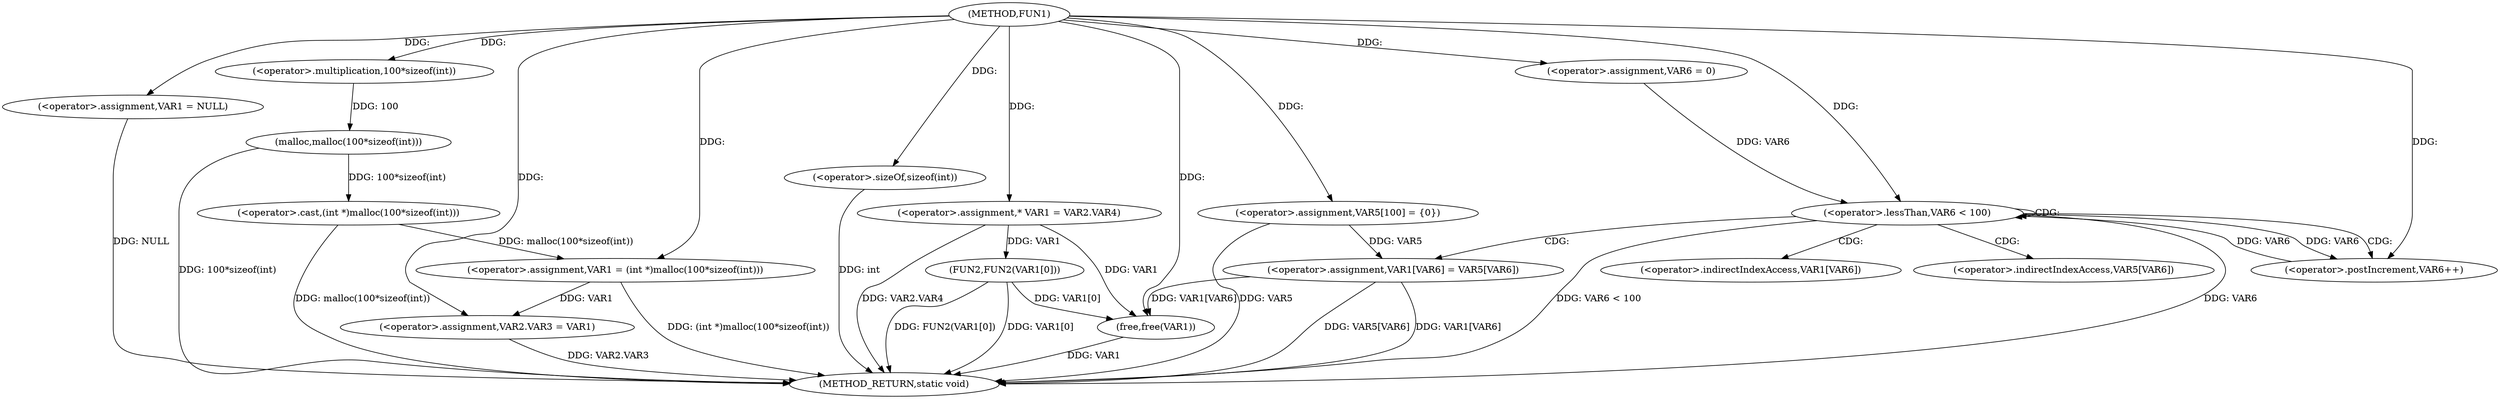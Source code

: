digraph FUN1 {  
"1000100" [label = "(METHOD,FUN1)" ]
"1000157" [label = "(METHOD_RETURN,static void)" ]
"1000104" [label = "(<operator>.assignment,VAR1 = NULL)" ]
"1000107" [label = "(<operator>.assignment,VAR1 = (int *)malloc(100*sizeof(int)))" ]
"1000109" [label = "(<operator>.cast,(int *)malloc(100*sizeof(int)))" ]
"1000111" [label = "(malloc,malloc(100*sizeof(int)))" ]
"1000112" [label = "(<operator>.multiplication,100*sizeof(int))" ]
"1000114" [label = "(<operator>.sizeOf,sizeof(int))" ]
"1000116" [label = "(<operator>.assignment,VAR2.VAR3 = VAR1)" ]
"1000123" [label = "(<operator>.assignment,* VAR1 = VAR2.VAR4)" ]
"1000130" [label = "(<operator>.assignment,VAR5[100] = {0})" ]
"1000135" [label = "(<operator>.assignment,VAR6 = 0)" ]
"1000138" [label = "(<operator>.lessThan,VAR6 < 100)" ]
"1000141" [label = "(<operator>.postIncrement,VAR6++)" ]
"1000144" [label = "(<operator>.assignment,VAR1[VAR6] = VAR5[VAR6])" ]
"1000151" [label = "(FUN2,FUN2(VAR1[0]))" ]
"1000155" [label = "(free,free(VAR1))" ]
"1000145" [label = "(<operator>.indirectIndexAccess,VAR1[VAR6])" ]
"1000148" [label = "(<operator>.indirectIndexAccess,VAR5[VAR6])" ]
  "1000116" -> "1000157"  [ label = "DDG: VAR2.VAR3"] 
  "1000123" -> "1000157"  [ label = "DDG: VAR2.VAR4"] 
  "1000151" -> "1000157"  [ label = "DDG: VAR1[0]"] 
  "1000114" -> "1000157"  [ label = "DDG: int"] 
  "1000144" -> "1000157"  [ label = "DDG: VAR5[VAR6]"] 
  "1000111" -> "1000157"  [ label = "DDG: 100*sizeof(int)"] 
  "1000144" -> "1000157"  [ label = "DDG: VAR1[VAR6]"] 
  "1000130" -> "1000157"  [ label = "DDG: VAR5"] 
  "1000151" -> "1000157"  [ label = "DDG: FUN2(VAR1[0])"] 
  "1000138" -> "1000157"  [ label = "DDG: VAR6"] 
  "1000155" -> "1000157"  [ label = "DDG: VAR1"] 
  "1000138" -> "1000157"  [ label = "DDG: VAR6 < 100"] 
  "1000109" -> "1000157"  [ label = "DDG: malloc(100*sizeof(int))"] 
  "1000104" -> "1000157"  [ label = "DDG: NULL"] 
  "1000107" -> "1000157"  [ label = "DDG: (int *)malloc(100*sizeof(int))"] 
  "1000100" -> "1000104"  [ label = "DDG: "] 
  "1000109" -> "1000107"  [ label = "DDG: malloc(100*sizeof(int))"] 
  "1000100" -> "1000107"  [ label = "DDG: "] 
  "1000111" -> "1000109"  [ label = "DDG: 100*sizeof(int)"] 
  "1000112" -> "1000111"  [ label = "DDG: 100"] 
  "1000100" -> "1000112"  [ label = "DDG: "] 
  "1000100" -> "1000114"  [ label = "DDG: "] 
  "1000107" -> "1000116"  [ label = "DDG: VAR1"] 
  "1000100" -> "1000116"  [ label = "DDG: "] 
  "1000100" -> "1000123"  [ label = "DDG: "] 
  "1000100" -> "1000130"  [ label = "DDG: "] 
  "1000100" -> "1000135"  [ label = "DDG: "] 
  "1000141" -> "1000138"  [ label = "DDG: VAR6"] 
  "1000135" -> "1000138"  [ label = "DDG: VAR6"] 
  "1000100" -> "1000138"  [ label = "DDG: "] 
  "1000138" -> "1000141"  [ label = "DDG: VAR6"] 
  "1000100" -> "1000141"  [ label = "DDG: "] 
  "1000130" -> "1000144"  [ label = "DDG: VAR5"] 
  "1000123" -> "1000151"  [ label = "DDG: VAR1"] 
  "1000151" -> "1000155"  [ label = "DDG: VAR1[0]"] 
  "1000144" -> "1000155"  [ label = "DDG: VAR1[VAR6]"] 
  "1000123" -> "1000155"  [ label = "DDG: VAR1"] 
  "1000100" -> "1000155"  [ label = "DDG: "] 
  "1000138" -> "1000141"  [ label = "CDG: "] 
  "1000138" -> "1000145"  [ label = "CDG: "] 
  "1000138" -> "1000148"  [ label = "CDG: "] 
  "1000138" -> "1000144"  [ label = "CDG: "] 
  "1000138" -> "1000138"  [ label = "CDG: "] 
}

